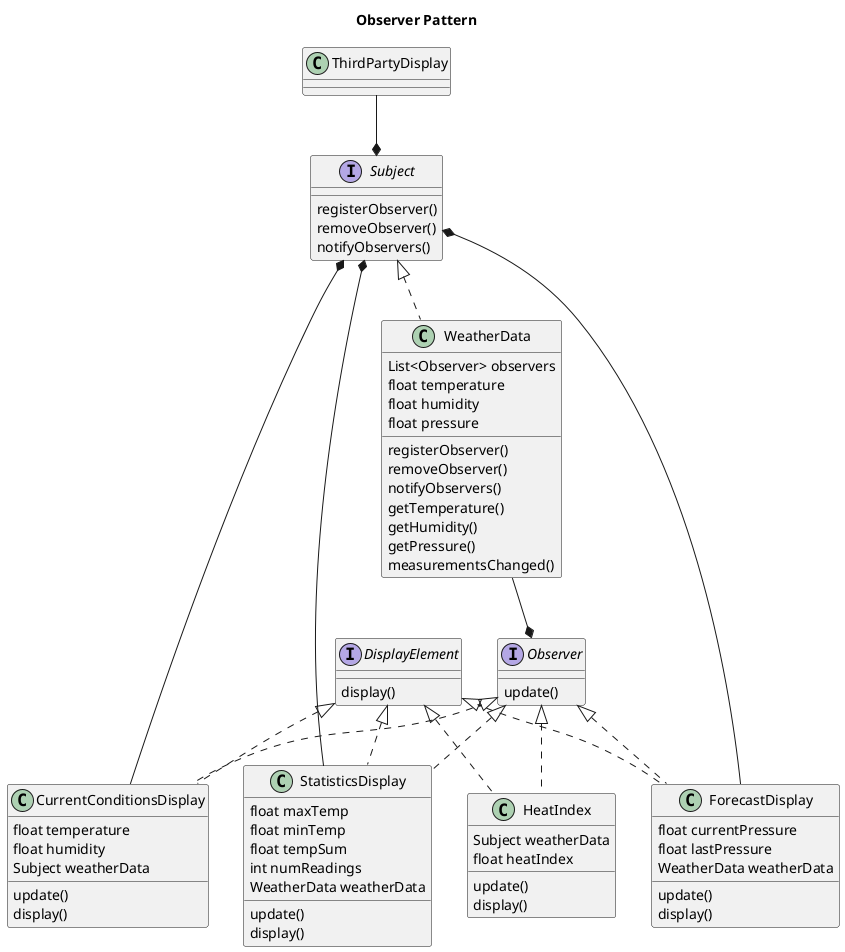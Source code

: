 @startuml

title Observer Pattern

interface Subject {
    registerObserver()
    removeObserver()
    notifyObservers()
}

interface Observer {
    update()
}

interface DisplayElement {
    display()
}

class WeatherData implements Subject {
    List<Observer> observers
    float temperature
    float humidity
    float pressure
    registerObserver()
    removeObserver()
    notifyObservers()
    getTemperature()
    getHumidity()
    getPressure()
    measurementsChanged()
}

class CurrentConditionsDisplay implements Observer, DisplayElement {
    float temperature
    float humidity
    Subject weatherData
    update()
    display()
}

class StatisticsDisplay implements Observer, DisplayElement {
    float maxTemp
    float minTemp
    float tempSum
    int numReadings
    WeatherData weatherData
    update()
    display()
}

class ForecastDisplay implements Observer, DisplayElement {
    float currentPressure
    float lastPressure
    WeatherData weatherData
    update()
    display()
}

class HeatIndex implements Observer, DisplayElement {
    Subject weatherData
    float heatIndex
    update()
    display()
}

WeatherData --* Observer
CurrentConditionsDisplay --* Subject
StatisticsDisplay --* Subject
ForecastDisplay --* Subject
ThirdPartyDisplay --* Subject

@enduml